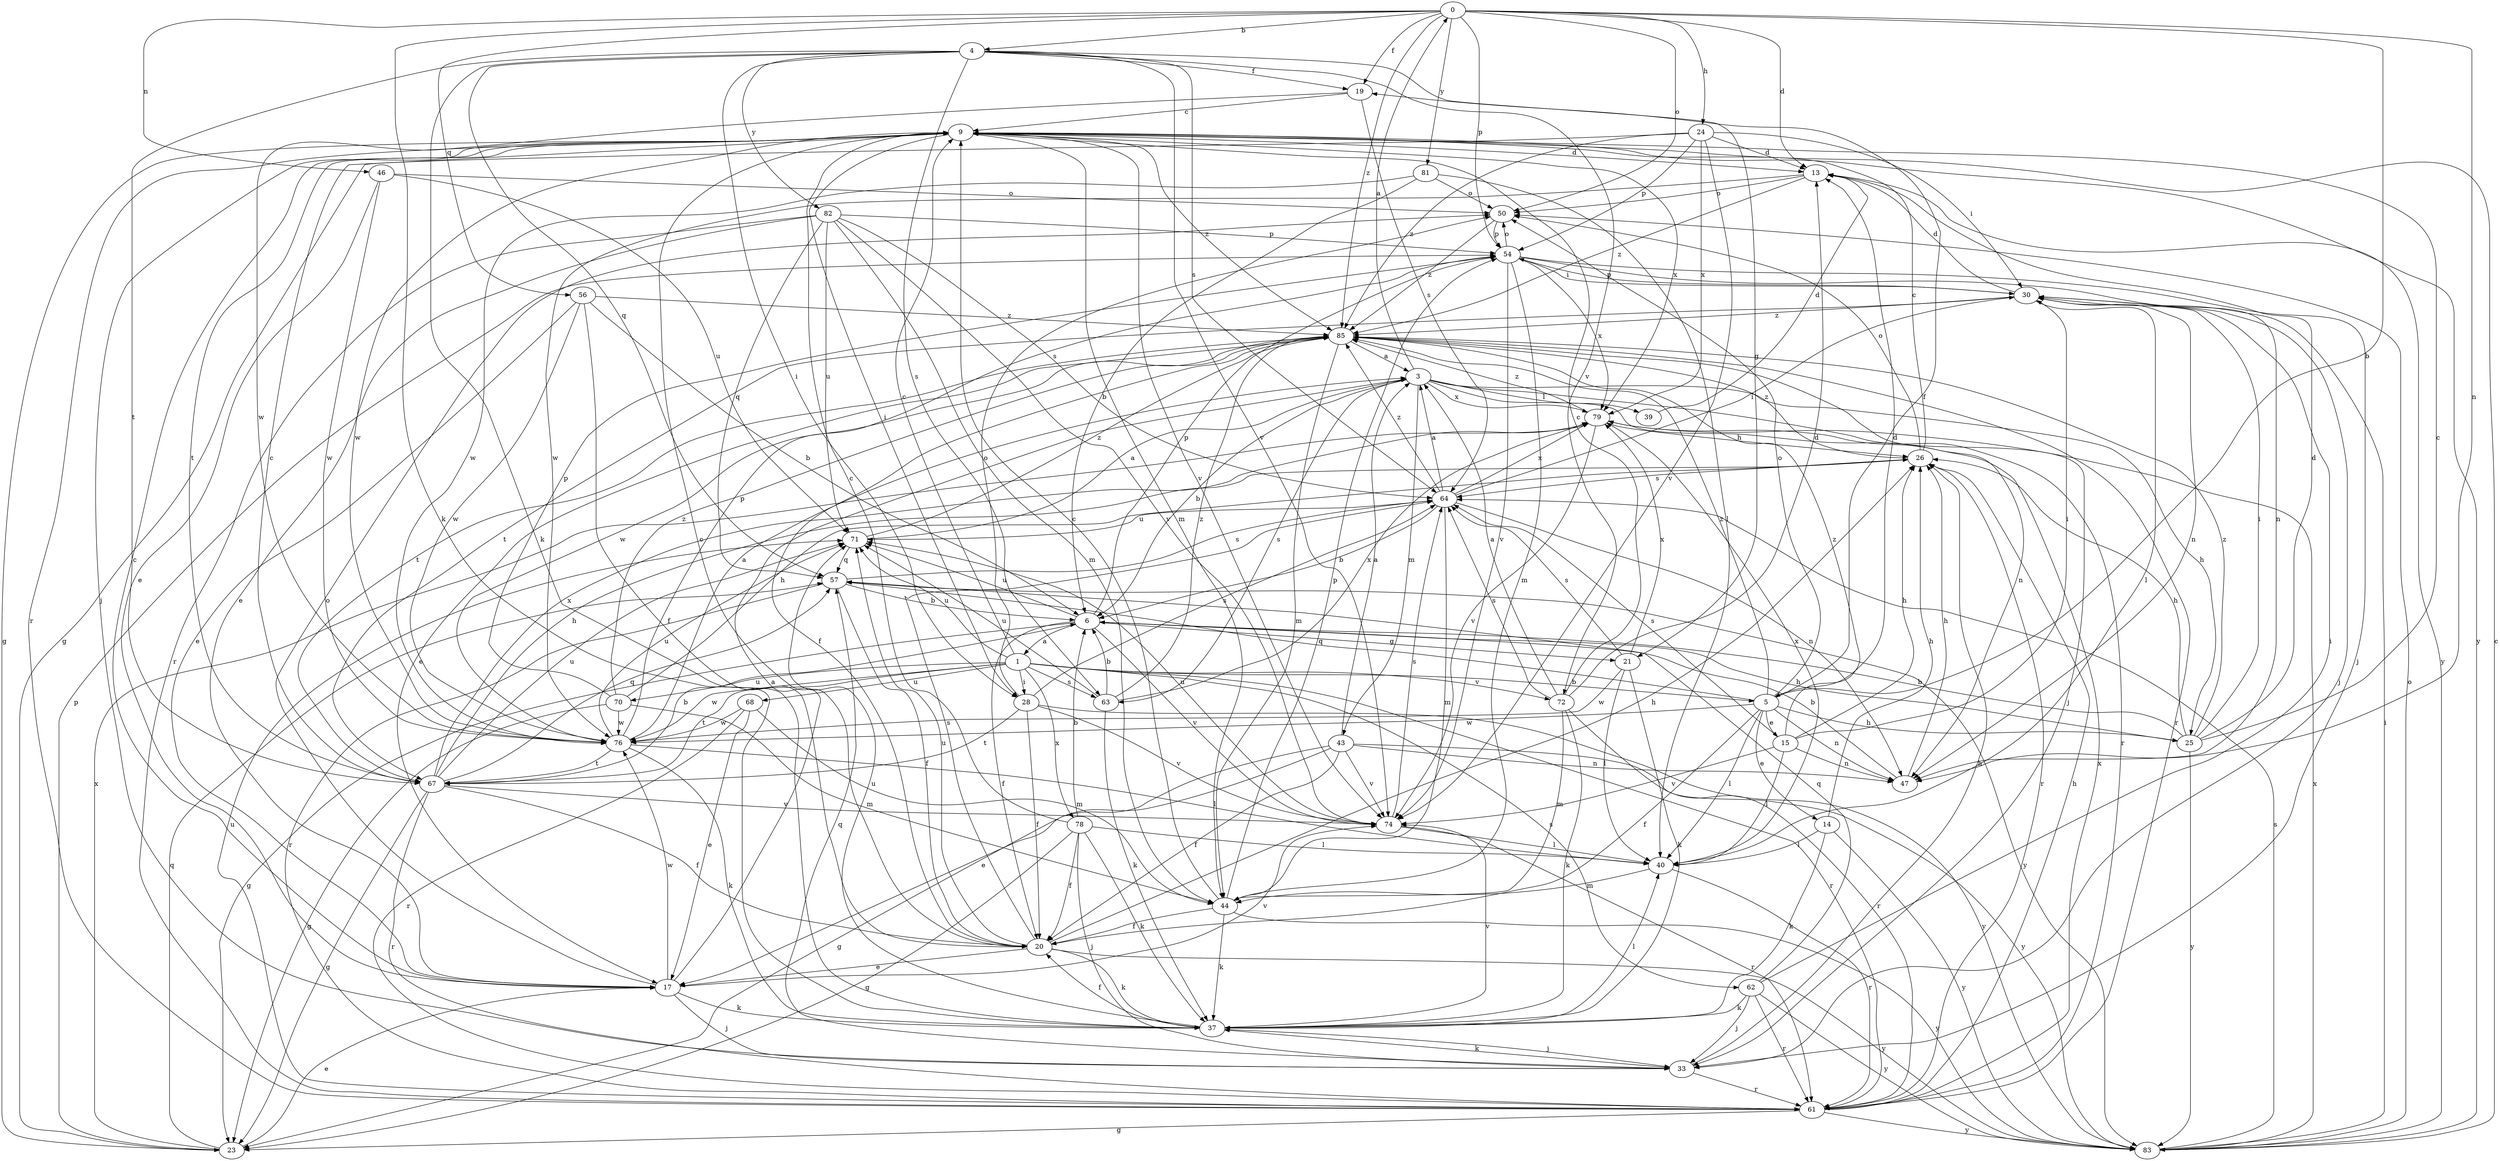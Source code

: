 strict digraph  {
0;
1;
3;
4;
5;
6;
9;
13;
14;
15;
17;
19;
20;
21;
23;
24;
25;
26;
28;
30;
33;
37;
39;
40;
43;
44;
46;
47;
50;
54;
56;
57;
61;
62;
63;
64;
67;
68;
70;
71;
72;
74;
76;
78;
79;
81;
82;
83;
85;
0 -> 4  [label=b];
0 -> 5  [label=b];
0 -> 13  [label=d];
0 -> 19  [label=f];
0 -> 24  [label=h];
0 -> 37  [label=k];
0 -> 46  [label=n];
0 -> 47  [label=n];
0 -> 50  [label=o];
0 -> 54  [label=p];
0 -> 56  [label=q];
0 -> 81  [label=y];
0 -> 85  [label=z];
1 -> 5  [label=b];
1 -> 9  [label=c];
1 -> 28  [label=i];
1 -> 61  [label=r];
1 -> 62  [label=s];
1 -> 63  [label=s];
1 -> 67  [label=t];
1 -> 68  [label=u];
1 -> 70  [label=u];
1 -> 71  [label=u];
1 -> 72  [label=v];
1 -> 76  [label=w];
1 -> 78  [label=x];
3 -> 0  [label=a];
3 -> 6  [label=b];
3 -> 25  [label=h];
3 -> 39  [label=l];
3 -> 43  [label=m];
3 -> 47  [label=n];
3 -> 61  [label=r];
3 -> 63  [label=s];
3 -> 79  [label=x];
4 -> 19  [label=f];
4 -> 21  [label=g];
4 -> 28  [label=i];
4 -> 37  [label=k];
4 -> 57  [label=q];
4 -> 63  [label=s];
4 -> 64  [label=s];
4 -> 67  [label=t];
4 -> 72  [label=v];
4 -> 74  [label=v];
4 -> 82  [label=y];
5 -> 13  [label=d];
5 -> 14  [label=e];
5 -> 15  [label=e];
5 -> 19  [label=f];
5 -> 20  [label=f];
5 -> 25  [label=h];
5 -> 40  [label=l];
5 -> 47  [label=n];
5 -> 50  [label=o];
5 -> 57  [label=q];
5 -> 76  [label=w];
5 -> 85  [label=z];
6 -> 1  [label=a];
6 -> 20  [label=f];
6 -> 21  [label=g];
6 -> 23  [label=g];
6 -> 25  [label=h];
6 -> 54  [label=p];
6 -> 71  [label=u];
6 -> 74  [label=v];
9 -> 13  [label=d];
9 -> 23  [label=g];
9 -> 28  [label=i];
9 -> 33  [label=j];
9 -> 44  [label=m];
9 -> 61  [label=r];
9 -> 67  [label=t];
9 -> 74  [label=v];
9 -> 76  [label=w];
9 -> 79  [label=x];
9 -> 83  [label=y];
9 -> 85  [label=z];
13 -> 50  [label=o];
13 -> 76  [label=w];
13 -> 83  [label=y];
13 -> 85  [label=z];
14 -> 26  [label=h];
14 -> 37  [label=k];
14 -> 40  [label=l];
14 -> 83  [label=y];
15 -> 26  [label=h];
15 -> 30  [label=i];
15 -> 40  [label=l];
15 -> 47  [label=n];
15 -> 64  [label=s];
15 -> 74  [label=v];
15 -> 85  [label=z];
17 -> 3  [label=a];
17 -> 9  [label=c];
17 -> 33  [label=j];
17 -> 37  [label=k];
17 -> 50  [label=o];
17 -> 74  [label=v];
17 -> 76  [label=w];
19 -> 9  [label=c];
19 -> 64  [label=s];
19 -> 76  [label=w];
20 -> 9  [label=c];
20 -> 17  [label=e];
20 -> 26  [label=h];
20 -> 37  [label=k];
20 -> 64  [label=s];
20 -> 71  [label=u];
20 -> 83  [label=y];
21 -> 37  [label=k];
21 -> 40  [label=l];
21 -> 64  [label=s];
21 -> 76  [label=w];
21 -> 79  [label=x];
23 -> 17  [label=e];
23 -> 54  [label=p];
23 -> 57  [label=q];
23 -> 79  [label=x];
24 -> 13  [label=d];
24 -> 23  [label=g];
24 -> 30  [label=i];
24 -> 54  [label=p];
24 -> 74  [label=v];
24 -> 79  [label=x];
24 -> 85  [label=z];
25 -> 6  [label=b];
25 -> 9  [label=c];
25 -> 13  [label=d];
25 -> 26  [label=h];
25 -> 30  [label=i];
25 -> 83  [label=y];
25 -> 85  [label=z];
26 -> 9  [label=c];
26 -> 50  [label=o];
26 -> 61  [label=r];
26 -> 64  [label=s];
26 -> 85  [label=z];
28 -> 20  [label=f];
28 -> 50  [label=o];
28 -> 64  [label=s];
28 -> 67  [label=t];
28 -> 74  [label=v];
28 -> 83  [label=y];
30 -> 13  [label=d];
30 -> 33  [label=j];
30 -> 40  [label=l];
30 -> 47  [label=n];
30 -> 54  [label=p];
30 -> 67  [label=t];
30 -> 85  [label=z];
33 -> 26  [label=h];
33 -> 37  [label=k];
33 -> 57  [label=q];
33 -> 61  [label=r];
37 -> 20  [label=f];
37 -> 33  [label=j];
37 -> 40  [label=l];
37 -> 71  [label=u];
37 -> 74  [label=v];
39 -> 13  [label=d];
40 -> 44  [label=m];
40 -> 61  [label=r];
40 -> 79  [label=x];
43 -> 3  [label=a];
43 -> 17  [label=e];
43 -> 20  [label=f];
43 -> 23  [label=g];
43 -> 47  [label=n];
43 -> 74  [label=v];
43 -> 83  [label=y];
44 -> 9  [label=c];
44 -> 20  [label=f];
44 -> 37  [label=k];
44 -> 54  [label=p];
44 -> 83  [label=y];
46 -> 17  [label=e];
46 -> 50  [label=o];
46 -> 71  [label=u];
46 -> 76  [label=w];
47 -> 6  [label=b];
47 -> 26  [label=h];
50 -> 54  [label=p];
50 -> 85  [label=z];
54 -> 30  [label=i];
54 -> 33  [label=j];
54 -> 44  [label=m];
54 -> 47  [label=n];
54 -> 50  [label=o];
54 -> 74  [label=v];
54 -> 79  [label=x];
56 -> 6  [label=b];
56 -> 17  [label=e];
56 -> 20  [label=f];
56 -> 76  [label=w];
56 -> 85  [label=z];
57 -> 6  [label=b];
57 -> 20  [label=f];
57 -> 61  [label=r];
57 -> 64  [label=s];
57 -> 83  [label=y];
61 -> 23  [label=g];
61 -> 26  [label=h];
61 -> 71  [label=u];
61 -> 79  [label=x];
61 -> 83  [label=y];
62 -> 30  [label=i];
62 -> 33  [label=j];
62 -> 37  [label=k];
62 -> 57  [label=q];
62 -> 61  [label=r];
62 -> 83  [label=y];
63 -> 6  [label=b];
63 -> 37  [label=k];
63 -> 71  [label=u];
63 -> 79  [label=x];
63 -> 85  [label=z];
64 -> 3  [label=a];
64 -> 6  [label=b];
64 -> 30  [label=i];
64 -> 44  [label=m];
64 -> 47  [label=n];
64 -> 71  [label=u];
64 -> 79  [label=x];
64 -> 85  [label=z];
67 -> 6  [label=b];
67 -> 9  [label=c];
67 -> 20  [label=f];
67 -> 23  [label=g];
67 -> 26  [label=h];
67 -> 57  [label=q];
67 -> 61  [label=r];
67 -> 71  [label=u];
67 -> 74  [label=v];
67 -> 79  [label=x];
68 -> 17  [label=e];
68 -> 44  [label=m];
68 -> 61  [label=r];
68 -> 76  [label=w];
70 -> 23  [label=g];
70 -> 26  [label=h];
70 -> 44  [label=m];
70 -> 54  [label=p];
70 -> 76  [label=w];
70 -> 85  [label=z];
71 -> 3  [label=a];
71 -> 57  [label=q];
71 -> 85  [label=z];
72 -> 3  [label=a];
72 -> 9  [label=c];
72 -> 13  [label=d];
72 -> 37  [label=k];
72 -> 44  [label=m];
72 -> 61  [label=r];
72 -> 64  [label=s];
74 -> 40  [label=l];
74 -> 61  [label=r];
74 -> 64  [label=s];
74 -> 71  [label=u];
76 -> 3  [label=a];
76 -> 37  [label=k];
76 -> 40  [label=l];
76 -> 54  [label=p];
76 -> 67  [label=t];
76 -> 71  [label=u];
78 -> 6  [label=b];
78 -> 9  [label=c];
78 -> 20  [label=f];
78 -> 23  [label=g];
78 -> 33  [label=j];
78 -> 37  [label=k];
78 -> 40  [label=l];
79 -> 26  [label=h];
79 -> 74  [label=v];
79 -> 85  [label=z];
81 -> 6  [label=b];
81 -> 40  [label=l];
81 -> 50  [label=o];
81 -> 76  [label=w];
82 -> 17  [label=e];
82 -> 44  [label=m];
82 -> 54  [label=p];
82 -> 57  [label=q];
82 -> 61  [label=r];
82 -> 64  [label=s];
82 -> 71  [label=u];
82 -> 74  [label=v];
83 -> 9  [label=c];
83 -> 30  [label=i];
83 -> 50  [label=o];
83 -> 64  [label=s];
83 -> 79  [label=x];
85 -> 3  [label=a];
85 -> 17  [label=e];
85 -> 20  [label=f];
85 -> 33  [label=j];
85 -> 44  [label=m];
85 -> 61  [label=r];
85 -> 67  [label=t];
85 -> 76  [label=w];
}
